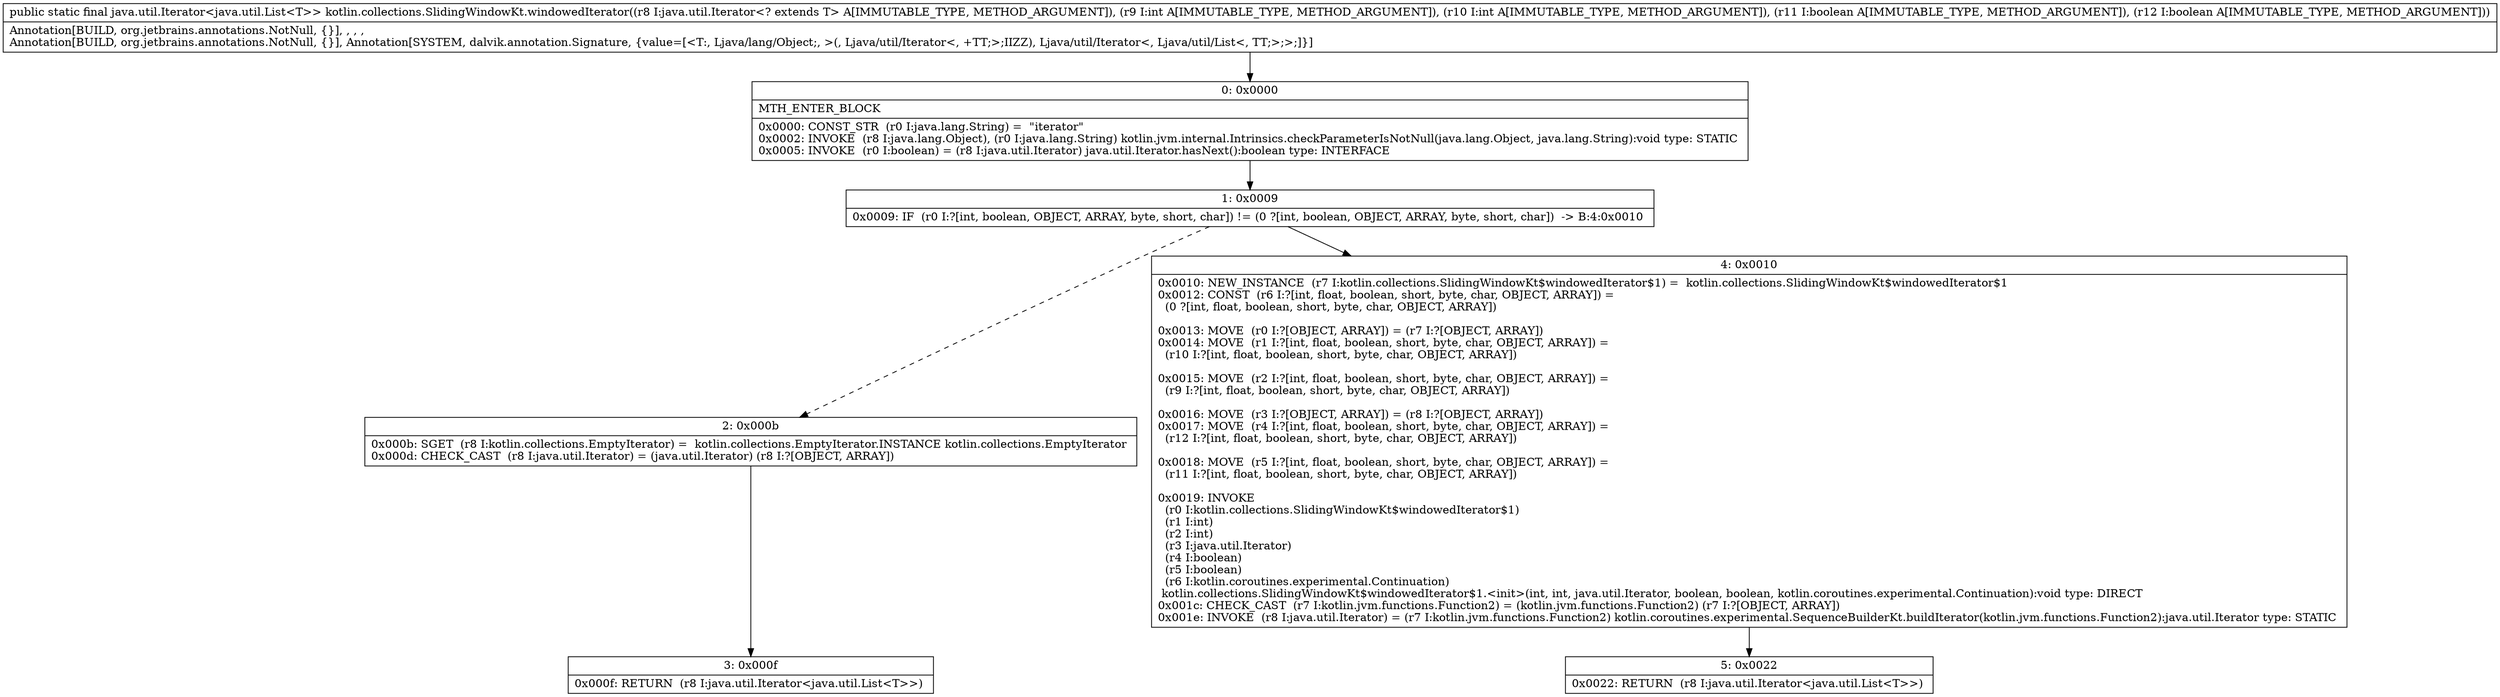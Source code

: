 digraph "CFG forkotlin.collections.SlidingWindowKt.windowedIterator(Ljava\/util\/Iterator;IIZZ)Ljava\/util\/Iterator;" {
Node_0 [shape=record,label="{0\:\ 0x0000|MTH_ENTER_BLOCK\l|0x0000: CONST_STR  (r0 I:java.lang.String) =  \"iterator\" \l0x0002: INVOKE  (r8 I:java.lang.Object), (r0 I:java.lang.String) kotlin.jvm.internal.Intrinsics.checkParameterIsNotNull(java.lang.Object, java.lang.String):void type: STATIC \l0x0005: INVOKE  (r0 I:boolean) = (r8 I:java.util.Iterator) java.util.Iterator.hasNext():boolean type: INTERFACE \l}"];
Node_1 [shape=record,label="{1\:\ 0x0009|0x0009: IF  (r0 I:?[int, boolean, OBJECT, ARRAY, byte, short, char]) != (0 ?[int, boolean, OBJECT, ARRAY, byte, short, char])  \-\> B:4:0x0010 \l}"];
Node_2 [shape=record,label="{2\:\ 0x000b|0x000b: SGET  (r8 I:kotlin.collections.EmptyIterator) =  kotlin.collections.EmptyIterator.INSTANCE kotlin.collections.EmptyIterator \l0x000d: CHECK_CAST  (r8 I:java.util.Iterator) = (java.util.Iterator) (r8 I:?[OBJECT, ARRAY]) \l}"];
Node_3 [shape=record,label="{3\:\ 0x000f|0x000f: RETURN  (r8 I:java.util.Iterator\<java.util.List\<T\>\>) \l}"];
Node_4 [shape=record,label="{4\:\ 0x0010|0x0010: NEW_INSTANCE  (r7 I:kotlin.collections.SlidingWindowKt$windowedIterator$1) =  kotlin.collections.SlidingWindowKt$windowedIterator$1 \l0x0012: CONST  (r6 I:?[int, float, boolean, short, byte, char, OBJECT, ARRAY]) = \l  (0 ?[int, float, boolean, short, byte, char, OBJECT, ARRAY])\l \l0x0013: MOVE  (r0 I:?[OBJECT, ARRAY]) = (r7 I:?[OBJECT, ARRAY]) \l0x0014: MOVE  (r1 I:?[int, float, boolean, short, byte, char, OBJECT, ARRAY]) = \l  (r10 I:?[int, float, boolean, short, byte, char, OBJECT, ARRAY])\l \l0x0015: MOVE  (r2 I:?[int, float, boolean, short, byte, char, OBJECT, ARRAY]) = \l  (r9 I:?[int, float, boolean, short, byte, char, OBJECT, ARRAY])\l \l0x0016: MOVE  (r3 I:?[OBJECT, ARRAY]) = (r8 I:?[OBJECT, ARRAY]) \l0x0017: MOVE  (r4 I:?[int, float, boolean, short, byte, char, OBJECT, ARRAY]) = \l  (r12 I:?[int, float, boolean, short, byte, char, OBJECT, ARRAY])\l \l0x0018: MOVE  (r5 I:?[int, float, boolean, short, byte, char, OBJECT, ARRAY]) = \l  (r11 I:?[int, float, boolean, short, byte, char, OBJECT, ARRAY])\l \l0x0019: INVOKE  \l  (r0 I:kotlin.collections.SlidingWindowKt$windowedIterator$1)\l  (r1 I:int)\l  (r2 I:int)\l  (r3 I:java.util.Iterator)\l  (r4 I:boolean)\l  (r5 I:boolean)\l  (r6 I:kotlin.coroutines.experimental.Continuation)\l kotlin.collections.SlidingWindowKt$windowedIterator$1.\<init\>(int, int, java.util.Iterator, boolean, boolean, kotlin.coroutines.experimental.Continuation):void type: DIRECT \l0x001c: CHECK_CAST  (r7 I:kotlin.jvm.functions.Function2) = (kotlin.jvm.functions.Function2) (r7 I:?[OBJECT, ARRAY]) \l0x001e: INVOKE  (r8 I:java.util.Iterator) = (r7 I:kotlin.jvm.functions.Function2) kotlin.coroutines.experimental.SequenceBuilderKt.buildIterator(kotlin.jvm.functions.Function2):java.util.Iterator type: STATIC \l}"];
Node_5 [shape=record,label="{5\:\ 0x0022|0x0022: RETURN  (r8 I:java.util.Iterator\<java.util.List\<T\>\>) \l}"];
MethodNode[shape=record,label="{public static final java.util.Iterator\<java.util.List\<T\>\> kotlin.collections.SlidingWindowKt.windowedIterator((r8 I:java.util.Iterator\<? extends T\> A[IMMUTABLE_TYPE, METHOD_ARGUMENT]), (r9 I:int A[IMMUTABLE_TYPE, METHOD_ARGUMENT]), (r10 I:int A[IMMUTABLE_TYPE, METHOD_ARGUMENT]), (r11 I:boolean A[IMMUTABLE_TYPE, METHOD_ARGUMENT]), (r12 I:boolean A[IMMUTABLE_TYPE, METHOD_ARGUMENT]))  | Annotation[BUILD, org.jetbrains.annotations.NotNull, \{\}], , , , \lAnnotation[BUILD, org.jetbrains.annotations.NotNull, \{\}], Annotation[SYSTEM, dalvik.annotation.Signature, \{value=[\<T:, Ljava\/lang\/Object;, \>(, Ljava\/util\/Iterator\<, +TT;\>;IIZZ), Ljava\/util\/Iterator\<, Ljava\/util\/List\<, TT;\>;\>;]\}]\l}"];
MethodNode -> Node_0;
Node_0 -> Node_1;
Node_1 -> Node_2[style=dashed];
Node_1 -> Node_4;
Node_2 -> Node_3;
Node_4 -> Node_5;
}

